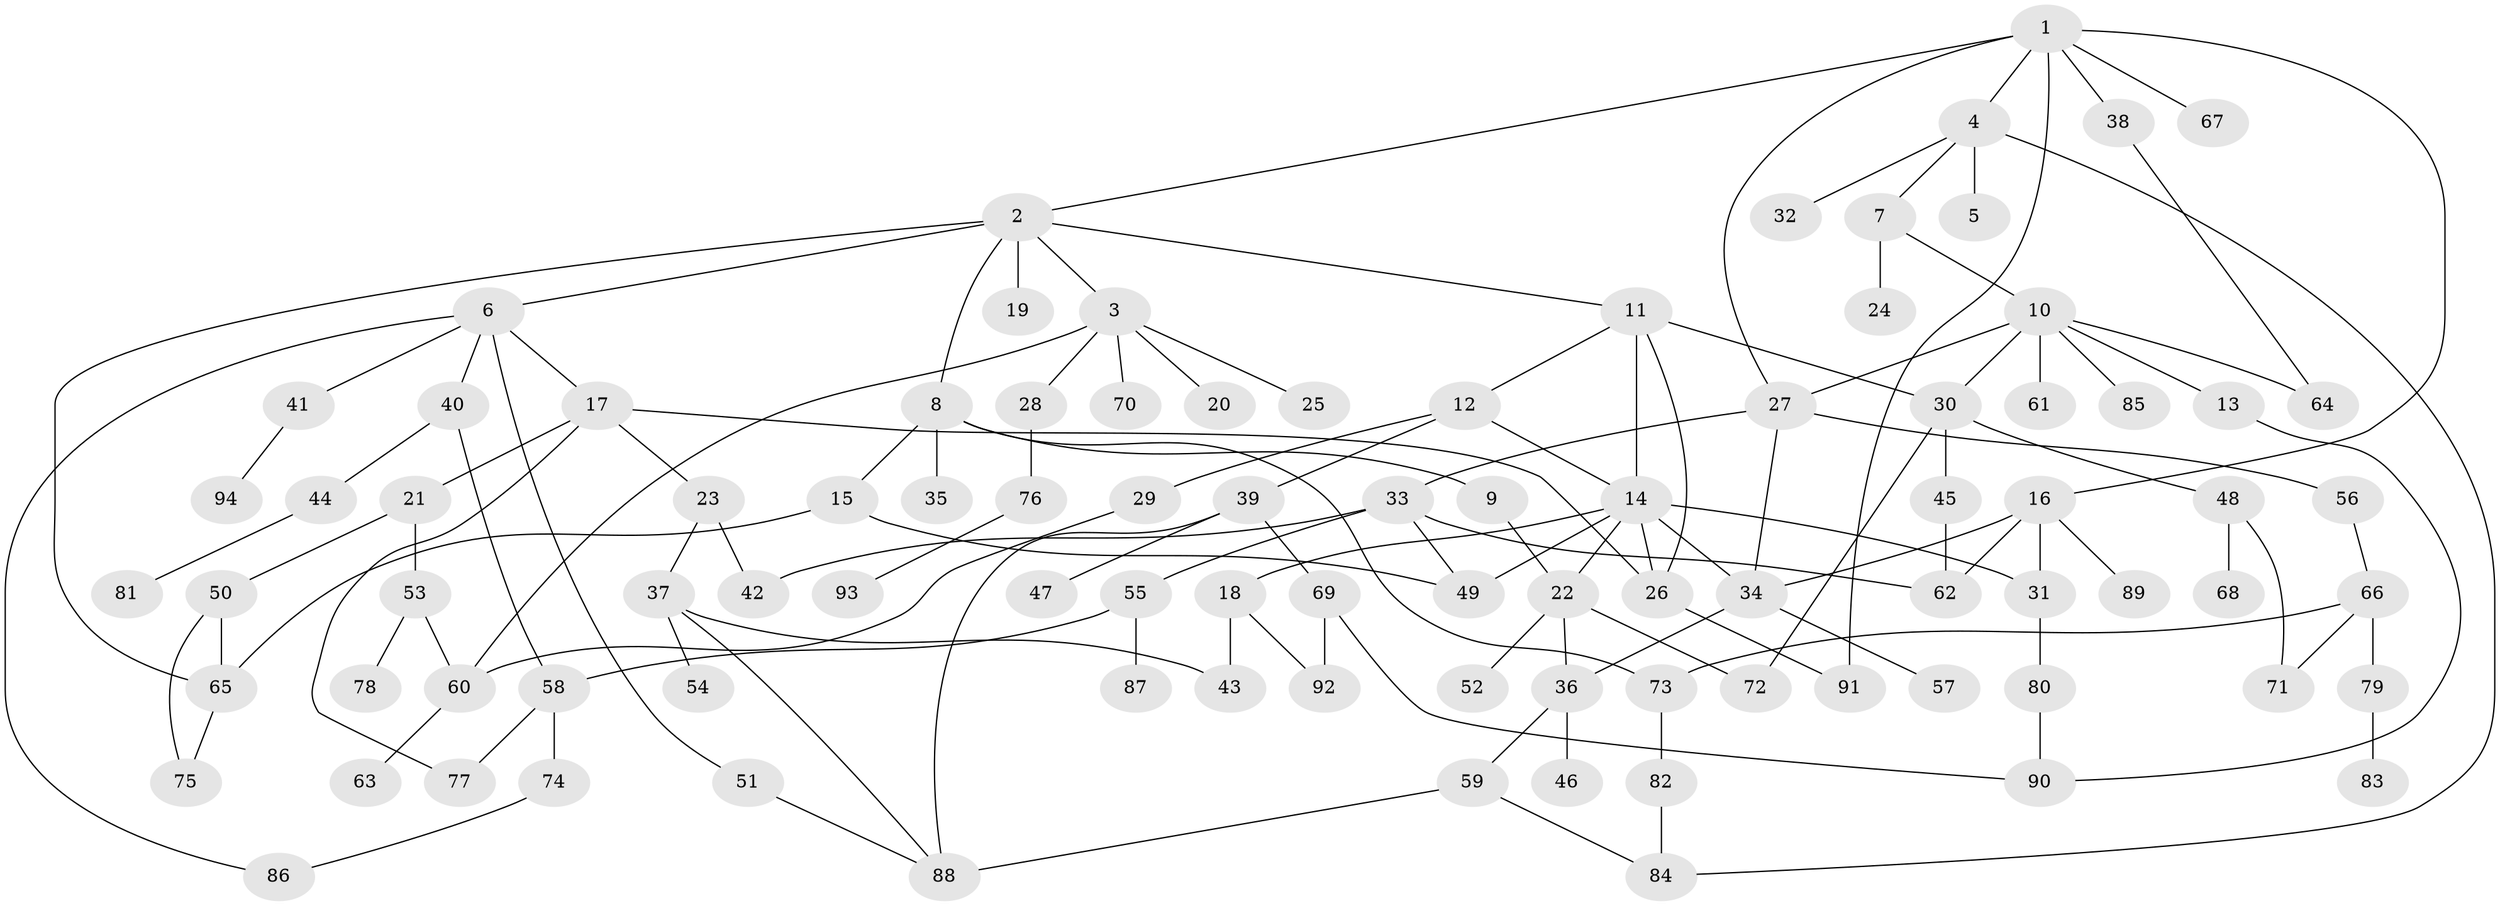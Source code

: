 // coarse degree distribution, {7: 0.046153846153846156, 6: 0.015384615384615385, 4: 0.09230769230769231, 1: 0.3076923076923077, 3: 0.18461538461538463, 5: 0.13846153846153847, 10: 0.015384615384615385, 2: 0.16923076923076924, 8: 0.03076923076923077}
// Generated by graph-tools (version 1.1) at 2025/16/03/04/25 18:16:51]
// undirected, 94 vertices, 130 edges
graph export_dot {
graph [start="1"]
  node [color=gray90,style=filled];
  1;
  2;
  3;
  4;
  5;
  6;
  7;
  8;
  9;
  10;
  11;
  12;
  13;
  14;
  15;
  16;
  17;
  18;
  19;
  20;
  21;
  22;
  23;
  24;
  25;
  26;
  27;
  28;
  29;
  30;
  31;
  32;
  33;
  34;
  35;
  36;
  37;
  38;
  39;
  40;
  41;
  42;
  43;
  44;
  45;
  46;
  47;
  48;
  49;
  50;
  51;
  52;
  53;
  54;
  55;
  56;
  57;
  58;
  59;
  60;
  61;
  62;
  63;
  64;
  65;
  66;
  67;
  68;
  69;
  70;
  71;
  72;
  73;
  74;
  75;
  76;
  77;
  78;
  79;
  80;
  81;
  82;
  83;
  84;
  85;
  86;
  87;
  88;
  89;
  90;
  91;
  92;
  93;
  94;
  1 -- 2;
  1 -- 4;
  1 -- 16;
  1 -- 27;
  1 -- 38;
  1 -- 67;
  1 -- 91;
  2 -- 3;
  2 -- 6;
  2 -- 8;
  2 -- 11;
  2 -- 19;
  2 -- 65;
  3 -- 20;
  3 -- 25;
  3 -- 28;
  3 -- 60;
  3 -- 70;
  4 -- 5;
  4 -- 7;
  4 -- 32;
  4 -- 84;
  6 -- 17;
  6 -- 40;
  6 -- 41;
  6 -- 51;
  6 -- 86;
  7 -- 10;
  7 -- 24;
  8 -- 9;
  8 -- 15;
  8 -- 35;
  8 -- 73;
  9 -- 22;
  10 -- 13;
  10 -- 30;
  10 -- 61;
  10 -- 85;
  10 -- 64;
  10 -- 27;
  11 -- 12;
  11 -- 14;
  11 -- 26;
  11 -- 30;
  12 -- 29;
  12 -- 39;
  12 -- 14;
  13 -- 90;
  14 -- 18;
  14 -- 22;
  14 -- 49;
  14 -- 26;
  14 -- 34;
  14 -- 31;
  15 -- 65;
  15 -- 49;
  16 -- 31;
  16 -- 62;
  16 -- 89;
  16 -- 34;
  17 -- 21;
  17 -- 23;
  17 -- 26;
  17 -- 77;
  18 -- 92;
  18 -- 43;
  21 -- 50;
  21 -- 53;
  22 -- 36;
  22 -- 52;
  22 -- 72;
  23 -- 37;
  23 -- 42;
  26 -- 91;
  27 -- 33;
  27 -- 34;
  27 -- 56;
  28 -- 76;
  29 -- 60;
  30 -- 45;
  30 -- 48;
  30 -- 72;
  31 -- 80;
  33 -- 42;
  33 -- 55;
  33 -- 62;
  33 -- 49;
  34 -- 57;
  34 -- 36;
  36 -- 46;
  36 -- 59;
  37 -- 43;
  37 -- 54;
  37 -- 88;
  38 -- 64;
  39 -- 47;
  39 -- 69;
  39 -- 88;
  40 -- 44;
  40 -- 58;
  41 -- 94;
  44 -- 81;
  45 -- 62;
  48 -- 68;
  48 -- 71;
  50 -- 75;
  50 -- 65;
  51 -- 88;
  53 -- 78;
  53 -- 60;
  55 -- 58;
  55 -- 87;
  56 -- 66;
  58 -- 74;
  58 -- 77;
  59 -- 88;
  59 -- 84;
  60 -- 63;
  65 -- 75;
  66 -- 73;
  66 -- 79;
  66 -- 71;
  69 -- 90;
  69 -- 92;
  73 -- 82;
  74 -- 86;
  76 -- 93;
  79 -- 83;
  80 -- 90;
  82 -- 84;
}
